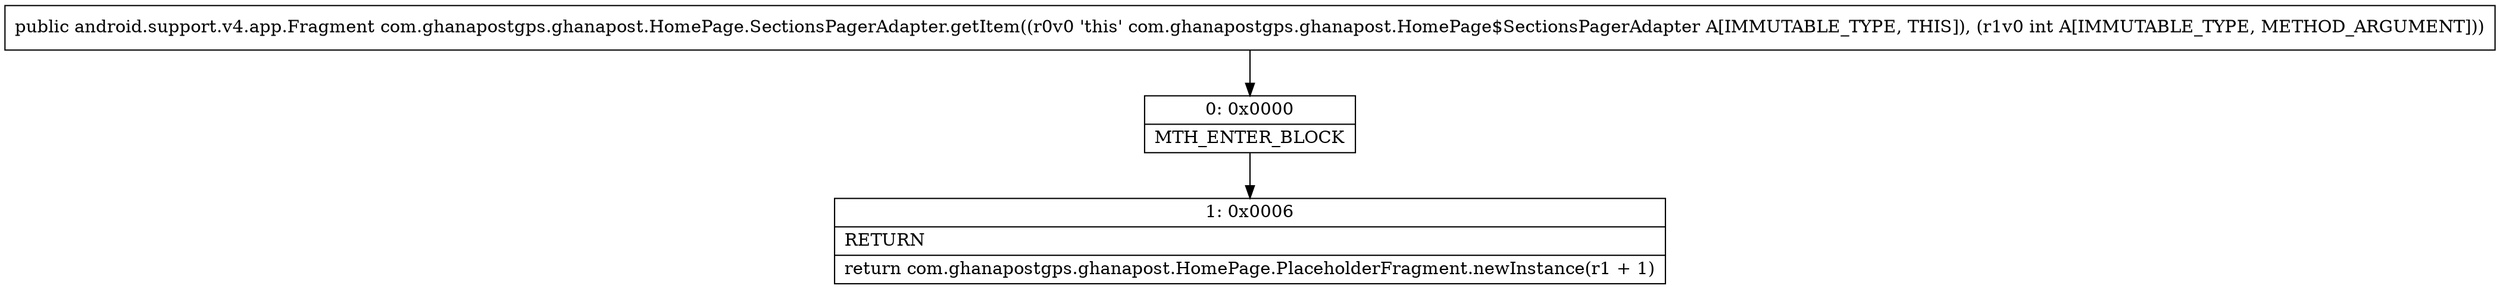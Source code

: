 digraph "CFG forcom.ghanapostgps.ghanapost.HomePage.SectionsPagerAdapter.getItem(I)Landroid\/support\/v4\/app\/Fragment;" {
Node_0 [shape=record,label="{0\:\ 0x0000|MTH_ENTER_BLOCK\l}"];
Node_1 [shape=record,label="{1\:\ 0x0006|RETURN\l|return com.ghanapostgps.ghanapost.HomePage.PlaceholderFragment.newInstance(r1 + 1)\l}"];
MethodNode[shape=record,label="{public android.support.v4.app.Fragment com.ghanapostgps.ghanapost.HomePage.SectionsPagerAdapter.getItem((r0v0 'this' com.ghanapostgps.ghanapost.HomePage$SectionsPagerAdapter A[IMMUTABLE_TYPE, THIS]), (r1v0 int A[IMMUTABLE_TYPE, METHOD_ARGUMENT])) }"];
MethodNode -> Node_0;
Node_0 -> Node_1;
}

